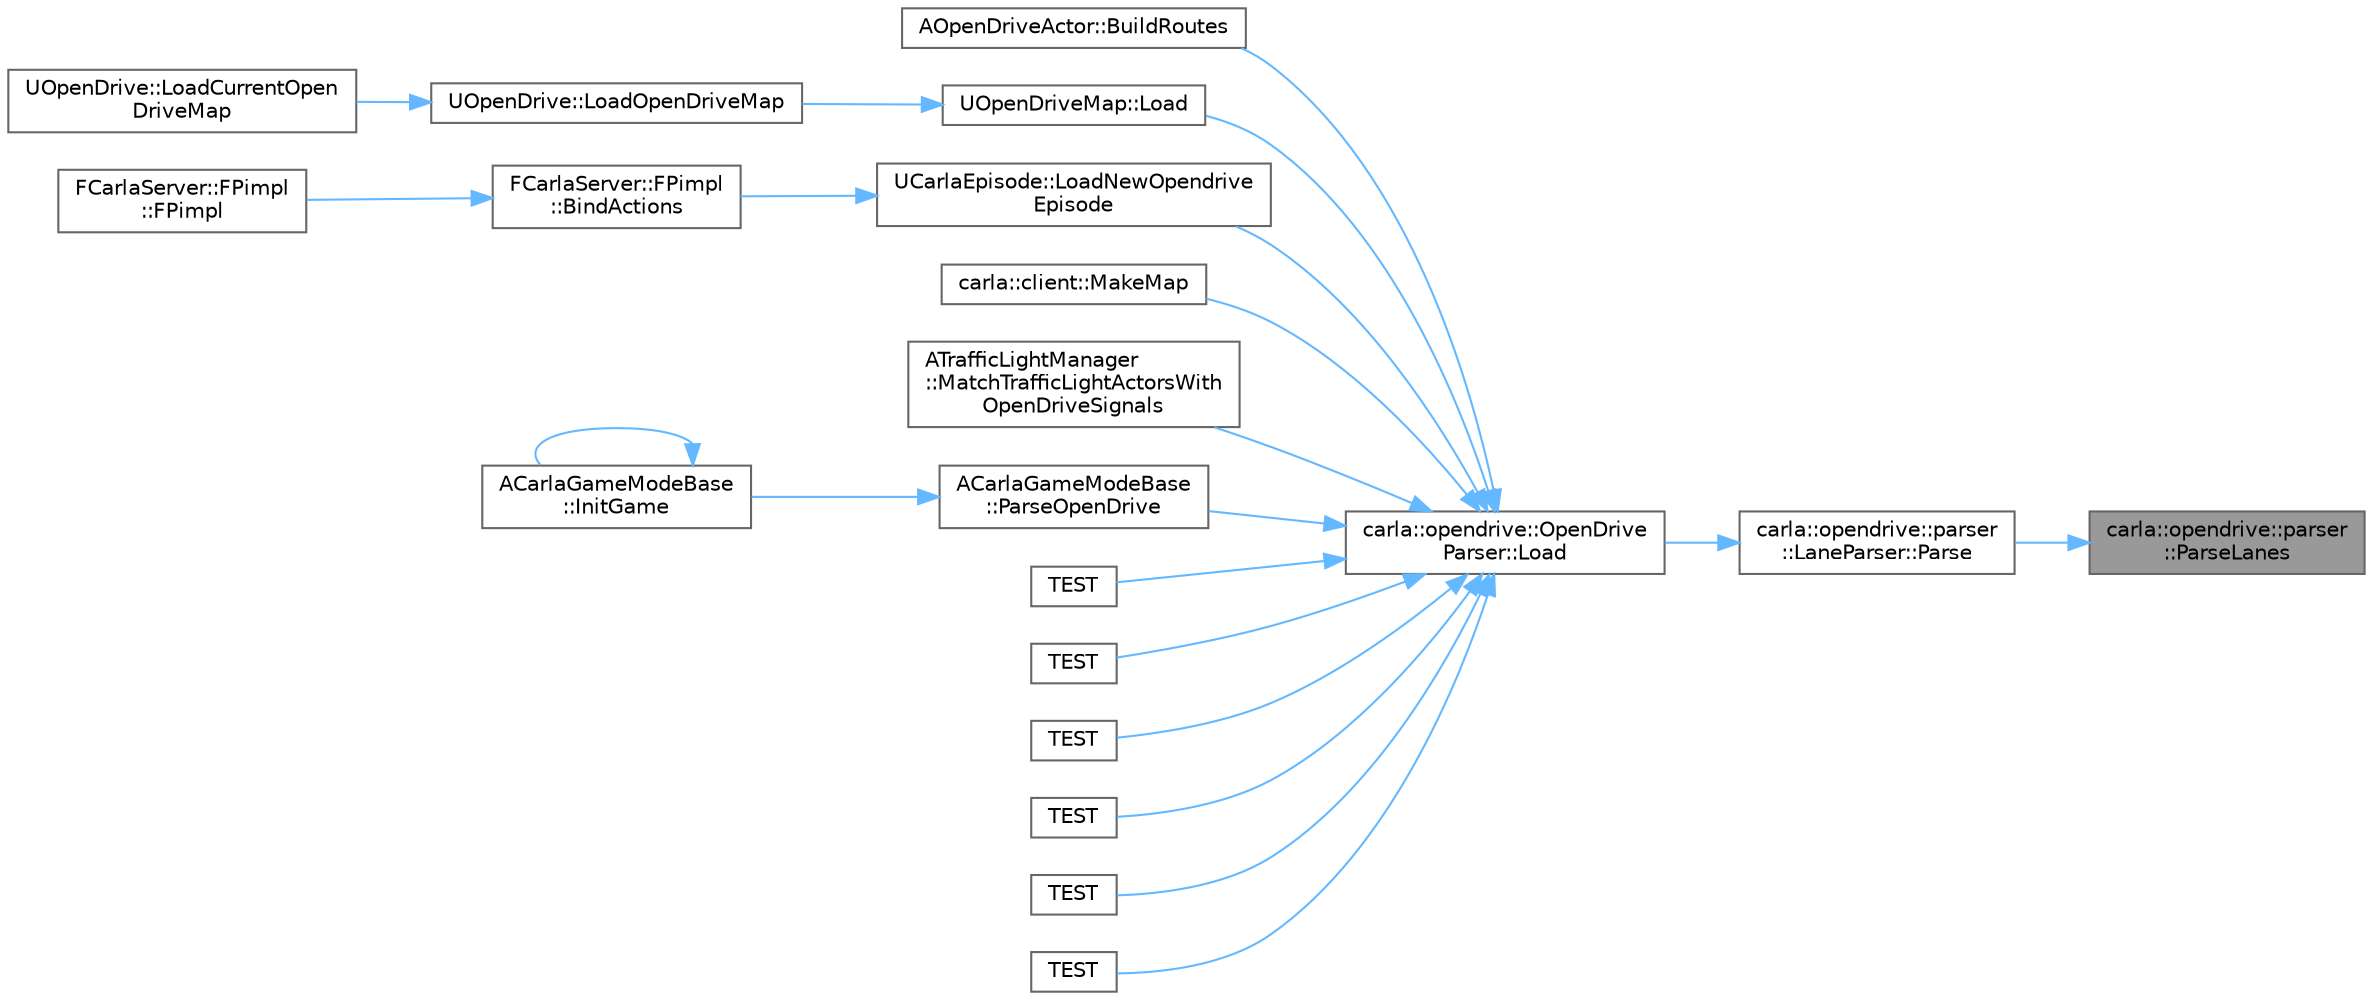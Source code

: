 digraph "carla::opendrive::parser::ParseLanes"
{
 // INTERACTIVE_SVG=YES
 // LATEX_PDF_SIZE
  bgcolor="transparent";
  edge [fontname=Helvetica,fontsize=10,labelfontname=Helvetica,labelfontsize=10];
  node [fontname=Helvetica,fontsize=10,shape=box,height=0.2,width=0.4];
  rankdir="RL";
  Node1 [id="Node000001",label="carla::opendrive::parser\l::ParseLanes",height=0.2,width=0.4,color="gray40", fillcolor="grey60", style="filled", fontcolor="black",tooltip=" "];
  Node1 -> Node2 [id="edge1_Node000001_Node000002",dir="back",color="steelblue1",style="solid",tooltip=" "];
  Node2 [id="Node000002",label="carla::opendrive::parser\l::LaneParser::Parse",height=0.2,width=0.4,color="grey40", fillcolor="white", style="filled",URL="$df/d2f/classcarla_1_1opendrive_1_1parser_1_1LaneParser.html#a941e9b363786a64eb59479b046a9e501",tooltip=" "];
  Node2 -> Node3 [id="edge2_Node000002_Node000003",dir="back",color="steelblue1",style="solid",tooltip=" "];
  Node3 [id="Node000003",label="carla::opendrive::OpenDrive\lParser::Load",height=0.2,width=0.4,color="grey40", fillcolor="white", style="filled",URL="$de/d5a/classcarla_1_1opendrive_1_1OpenDriveParser.html#a599fd6174f30aaee59590c16503afd8a",tooltip=" "];
  Node3 -> Node4 [id="edge3_Node000003_Node000004",dir="back",color="steelblue1",style="solid",tooltip=" "];
  Node4 [id="Node000004",label="AOpenDriveActor::BuildRoutes",height=0.2,width=0.4,color="grey40", fillcolor="white", style="filled",URL="$d0/d2d/classAOpenDriveActor.html#ac8678af2b371c3a3faca8775ab1e4816",tooltip=" "];
  Node3 -> Node5 [id="edge4_Node000003_Node000005",dir="back",color="steelblue1",style="solid",tooltip=" "];
  Node5 [id="Node000005",label="UOpenDriveMap::Load",height=0.2,width=0.4,color="grey40", fillcolor="white", style="filled",URL="$d8/dfe/classUOpenDriveMap.html#a0ce422ee1f79211e6957bab1d2048348",tooltip="Load this map with an OpenDrive (XODR) file."];
  Node5 -> Node6 [id="edge5_Node000005_Node000006",dir="back",color="steelblue1",style="solid",tooltip=" "];
  Node6 [id="Node000006",label="UOpenDrive::LoadOpenDriveMap",height=0.2,width=0.4,color="grey40", fillcolor="white", style="filled",URL="$d1/d1b/classUOpenDrive.html#ac05b8dc3f340e373582945f9215081d9",tooltip="Load OpenDriveMap associated to the given MapName."];
  Node6 -> Node7 [id="edge6_Node000006_Node000007",dir="back",color="steelblue1",style="solid",tooltip=" "];
  Node7 [id="Node000007",label="UOpenDrive::LoadCurrentOpen\lDriveMap",height=0.2,width=0.4,color="grey40", fillcolor="white", style="filled",URL="$d1/d1b/classUOpenDrive.html#a4486c7ee9d4a8bf6cd2a7ca5ad7e4ece",tooltip="Load OpenDriveMap associated to the currently loaded map."];
  Node3 -> Node8 [id="edge7_Node000003_Node000008",dir="back",color="steelblue1",style="solid",tooltip=" "];
  Node8 [id="Node000008",label="UCarlaEpisode::LoadNewOpendrive\lEpisode",height=0.2,width=0.4,color="grey40", fillcolor="white", style="filled",URL="$dc/d84/classUCarlaEpisode.html#a3eeed56e0cc3cf04d266b86c5a88c3ed",tooltip="Load a new map generating the mesh from OpenDRIVE data and start a new episode."];
  Node8 -> Node9 [id="edge8_Node000008_Node000009",dir="back",color="steelblue1",style="solid",tooltip=" "];
  Node9 [id="Node000009",label="FCarlaServer::FPimpl\l::BindActions",height=0.2,width=0.4,color="grey40", fillcolor="white", style="filled",URL="$d7/d97/classFCarlaServer_1_1FPimpl.html#a675a6b572112a21e8bc011dddfd0de86",tooltip=" "];
  Node9 -> Node10 [id="edge9_Node000009_Node000010",dir="back",color="steelblue1",style="solid",tooltip=" "];
  Node10 [id="Node000010",label="FCarlaServer::FPimpl\l::FPimpl",height=0.2,width=0.4,color="grey40", fillcolor="white", style="filled",URL="$d7/d97/classFCarlaServer_1_1FPimpl.html#ab9ff29fc81bd2f9a14677941c7f7b62d",tooltip=" "];
  Node3 -> Node11 [id="edge10_Node000003_Node000011",dir="back",color="steelblue1",style="solid",tooltip=" "];
  Node11 [id="Node000011",label="carla::client::MakeMap",height=0.2,width=0.4,color="grey40", fillcolor="white", style="filled",URL="$d2/daf/namespacecarla_1_1client.html#a228b83c6429f8e3406a93a1b41eb1565",tooltip=" "];
  Node3 -> Node12 [id="edge11_Node000003_Node000012",dir="back",color="steelblue1",style="solid",tooltip=" "];
  Node12 [id="Node000012",label="ATrafficLightManager\l::MatchTrafficLightActorsWith\lOpenDriveSignals",height=0.2,width=0.4,color="grey40", fillcolor="white", style="filled",URL="$df/da5/classATrafficLightManager.html#a212893f28dfefd3883c68be7e9a7d835",tooltip=" "];
  Node3 -> Node13 [id="edge12_Node000003_Node000013",dir="back",color="steelblue1",style="solid",tooltip=" "];
  Node13 [id="Node000013",label="ACarlaGameModeBase\l::ParseOpenDrive",height=0.2,width=0.4,color="grey40", fillcolor="white", style="filled",URL="$db/de5/classACarlaGameModeBase.html#aa1cc7f6d077f3a4dcf7b1d523c9f5d2f",tooltip=" "];
  Node13 -> Node14 [id="edge13_Node000013_Node000014",dir="back",color="steelblue1",style="solid",tooltip=" "];
  Node14 [id="Node000014",label="ACarlaGameModeBase\l::InitGame",height=0.2,width=0.4,color="grey40", fillcolor="white", style="filled",URL="$db/de5/classACarlaGameModeBase.html#a5caddc59713354578997de90542ddd93",tooltip=" "];
  Node14 -> Node14 [id="edge14_Node000014_Node000014",dir="back",color="steelblue1",style="solid",tooltip=" "];
  Node3 -> Node15 [id="edge15_Node000003_Node000015",dir="back",color="steelblue1",style="solid",tooltip=" "];
  Node15 [id="Node000015",label="TEST",height=0.2,width=0.4,color="grey40", fillcolor="white", style="filled",URL="$d1/dc0/test__opendrive_8cpp.html#a95337c8716f4e9d4e8bba560dbde9e34",tooltip=" "];
  Node3 -> Node16 [id="edge16_Node000003_Node000016",dir="back",color="steelblue1",style="solid",tooltip=" "];
  Node16 [id="Node000016",label="TEST",height=0.2,width=0.4,color="grey40", fillcolor="white", style="filled",URL="$d1/dc0/test__opendrive_8cpp.html#a21ad6143dcb9642d77c0dfc031f41b2a",tooltip=" "];
  Node3 -> Node17 [id="edge17_Node000003_Node000017",dir="back",color="steelblue1",style="solid",tooltip=" "];
  Node17 [id="Node000017",label="TEST",height=0.2,width=0.4,color="grey40", fillcolor="white", style="filled",URL="$d1/dc0/test__opendrive_8cpp.html#ad3c77eb93e568426e72ddb84a31031a7",tooltip=" "];
  Node3 -> Node18 [id="edge18_Node000003_Node000018",dir="back",color="steelblue1",style="solid",tooltip=" "];
  Node18 [id="Node000018",label="TEST",height=0.2,width=0.4,color="grey40", fillcolor="white", style="filled",URL="$d1/dc0/test__opendrive_8cpp.html#aa6244d8f18c32ca7e6f0b3de79354dda",tooltip=" "];
  Node3 -> Node19 [id="edge19_Node000003_Node000019",dir="back",color="steelblue1",style="solid",tooltip=" "];
  Node19 [id="Node000019",label="TEST",height=0.2,width=0.4,color="grey40", fillcolor="white", style="filled",URL="$d1/dc0/test__opendrive_8cpp.html#ac8d924b4ffb05114a054b94c74cffa78",tooltip=" "];
  Node3 -> Node20 [id="edge20_Node000003_Node000020",dir="back",color="steelblue1",style="solid",tooltip=" "];
  Node20 [id="Node000020",label="TEST",height=0.2,width=0.4,color="grey40", fillcolor="white", style="filled",URL="$d1/dc0/test__opendrive_8cpp.html#a47478715c88bbf3920c5566107f97b94",tooltip=" "];
}
